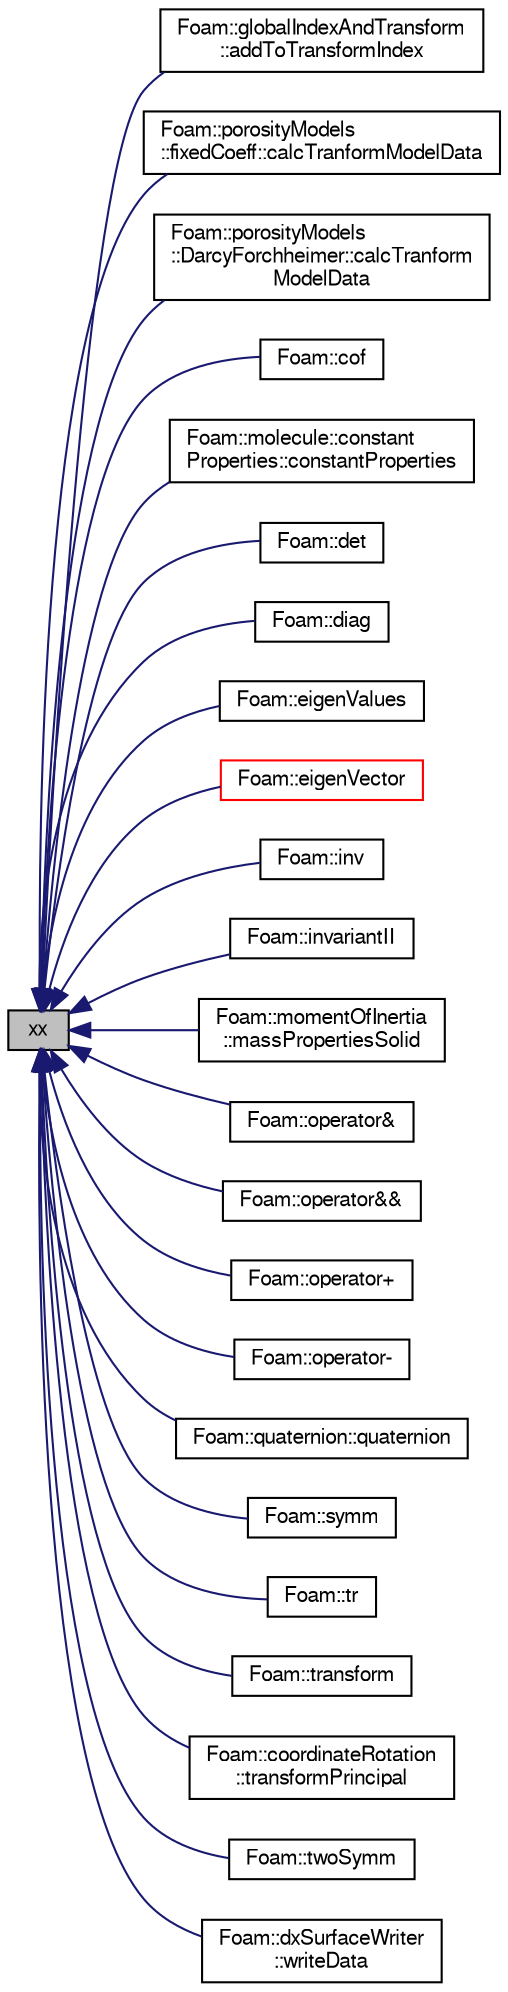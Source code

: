 digraph "xx"
{
  bgcolor="transparent";
  edge [fontname="FreeSans",fontsize="10",labelfontname="FreeSans",labelfontsize="10"];
  node [fontname="FreeSans",fontsize="10",shape=record];
  rankdir="LR";
  Node1 [label="xx",height=0.2,width=0.4,color="black", fillcolor="grey75", style="filled" fontcolor="black"];
  Node1 -> Node2 [dir="back",color="midnightblue",fontsize="10",style="solid",fontname="FreeSans"];
  Node2 [label="Foam::globalIndexAndTransform\l::addToTransformIndex",height=0.2,width=0.4,color="black",URL="$a00907.html#aa5ca2189f2ab3ddd22e4adef20976baf",tooltip="Add patch transformation to transformIndex. Return new. "];
  Node1 -> Node3 [dir="back",color="midnightblue",fontsize="10",style="solid",fontname="FreeSans"];
  Node3 [label="Foam::porosityModels\l::fixedCoeff::calcTranformModelData",height=0.2,width=0.4,color="black",URL="$a00795.html#a0b8efb30a413a817fb6ba27820472a3e",tooltip="Transform the model data wrt mesh changes. "];
  Node1 -> Node4 [dir="back",color="midnightblue",fontsize="10",style="solid",fontname="FreeSans"];
  Node4 [label="Foam::porosityModels\l::DarcyForchheimer::calcTranform\lModelData",height=0.2,width=0.4,color="black",URL="$a00478.html#a0b8efb30a413a817fb6ba27820472a3e",tooltip="Transform the model data wrt mesh changes. "];
  Node1 -> Node5 [dir="back",color="midnightblue",fontsize="10",style="solid",fontname="FreeSans"];
  Node5 [label="Foam::cof",height=0.2,width=0.4,color="black",URL="$a10237.html#ad125526a422e2bd9c6e5c5f4a317af26",tooltip="Return the cofactor tensor of a tensor. "];
  Node1 -> Node6 [dir="back",color="midnightblue",fontsize="10",style="solid",fontname="FreeSans"];
  Node6 [label="Foam::molecule::constant\lProperties::constantProperties",height=0.2,width=0.4,color="black",URL="$a00365.html#a48f10350a2cae9811619cc14159099d6",tooltip="Construct from dictionary. "];
  Node1 -> Node7 [dir="back",color="midnightblue",fontsize="10",style="solid",fontname="FreeSans"];
  Node7 [label="Foam::det",height=0.2,width=0.4,color="black",URL="$a10237.html#a1d843934098e732c7ab3f36774a0abc9",tooltip="Return the determinant of a tensor. "];
  Node1 -> Node8 [dir="back",color="midnightblue",fontsize="10",style="solid",fontname="FreeSans"];
  Node8 [label="Foam::diag",height=0.2,width=0.4,color="black",URL="$a10237.html#a647736d623aac35963def79b99ac6402",tooltip="Return the diagonal of a tensor as a diagonal tensor. "];
  Node1 -> Node9 [dir="back",color="midnightblue",fontsize="10",style="solid",fontname="FreeSans"];
  Node9 [label="Foam::eigenValues",height=0.2,width=0.4,color="black",URL="$a10237.html#a439ae805cc773abe7c94178cce4f5ba3"];
  Node1 -> Node10 [dir="back",color="midnightblue",fontsize="10",style="solid",fontname="FreeSans"];
  Node10 [label="Foam::eigenVector",height=0.2,width=0.4,color="red",URL="$a10237.html#aed8ccde72af25f41d76277dffa26abad"];
  Node1 -> Node11 [dir="back",color="midnightblue",fontsize="10",style="solid",fontname="FreeSans"];
  Node11 [label="Foam::inv",height=0.2,width=0.4,color="black",URL="$a10237.html#a185b4212d0617ccfaa1efdff22eadf64",tooltip="Return the inverse of a tensor given the determinant. "];
  Node1 -> Node12 [dir="back",color="midnightblue",fontsize="10",style="solid",fontname="FreeSans"];
  Node12 [label="Foam::invariantII",height=0.2,width=0.4,color="black",URL="$a10237.html#a98d83dc4e3c2ffaf3b1d62c5802a0c4d",tooltip="Return the 2nd invariant of a tensor. "];
  Node1 -> Node13 [dir="back",color="midnightblue",fontsize="10",style="solid",fontname="FreeSans"];
  Node13 [label="Foam::momentOfInertia\l::massPropertiesSolid",height=0.2,width=0.4,color="black",URL="$a01481.html#ac948fad3ba413d57d196458b12848db1"];
  Node1 -> Node14 [dir="back",color="midnightblue",fontsize="10",style="solid",fontname="FreeSans"];
  Node14 [label="Foam::operator&",height=0.2,width=0.4,color="black",URL="$a10237.html#a52c4fbc41e8b1403cb438a86b82793fa",tooltip="Inner-product between a diagonal tensor and a tensor. "];
  Node1 -> Node15 [dir="back",color="midnightblue",fontsize="10",style="solid",fontname="FreeSans"];
  Node15 [label="Foam::operator&&",height=0.2,width=0.4,color="black",URL="$a10237.html#a4c568354f3e0f93d3a634318343349c3",tooltip="Double-dot-product between a spherical tensor and a tensor. "];
  Node1 -> Node16 [dir="back",color="midnightblue",fontsize="10",style="solid",fontname="FreeSans"];
  Node16 [label="Foam::operator+",height=0.2,width=0.4,color="black",URL="$a10237.html#afd3ddb9840be2a7ca902615359e3283e"];
  Node1 -> Node17 [dir="back",color="midnightblue",fontsize="10",style="solid",fontname="FreeSans"];
  Node17 [label="Foam::operator-",height=0.2,width=0.4,color="black",URL="$a10237.html#a2c7fb7bc3807efdfd0a5456730bc84fc"];
  Node1 -> Node18 [dir="back",color="midnightblue",fontsize="10",style="solid",fontname="FreeSans"];
  Node18 [label="Foam::quaternion::quaternion",height=0.2,width=0.4,color="black",URL="$a01993.html#ac16a816cff3e72c4375a6602b025d5ed",tooltip="Construct a quaternion from a rotation tensor. "];
  Node1 -> Node19 [dir="back",color="midnightblue",fontsize="10",style="solid",fontname="FreeSans"];
  Node19 [label="Foam::symm",height=0.2,width=0.4,color="black",URL="$a10237.html#a247f64ca032aa6fa7a54701f5785db53",tooltip="Return the symmetric part of a tensor. "];
  Node1 -> Node20 [dir="back",color="midnightblue",fontsize="10",style="solid",fontname="FreeSans"];
  Node20 [label="Foam::tr",height=0.2,width=0.4,color="black",URL="$a10237.html#a89b2b9be01bc4c7594485fb6c3a3a4ba",tooltip="Return the trace of a tensor. "];
  Node1 -> Node21 [dir="back",color="midnightblue",fontsize="10",style="solid",fontname="FreeSans"];
  Node21 [label="Foam::transform",height=0.2,width=0.4,color="black",URL="$a10237.html#a2398526b38a4e70fd5c67cbfd9139fc0"];
  Node1 -> Node22 [dir="back",color="midnightblue",fontsize="10",style="solid",fontname="FreeSans"];
  Node22 [label="Foam::coordinateRotation\l::transformPrincipal",height=0.2,width=0.4,color="black",URL="$a00386.html#a241ca7c5ec67a9cd7c100e28024c3e0d",tooltip="Transform principal. "];
  Node1 -> Node23 [dir="back",color="midnightblue",fontsize="10",style="solid",fontname="FreeSans"];
  Node23 [label="Foam::twoSymm",height=0.2,width=0.4,color="black",URL="$a10237.html#a1f61956bd0d628e84789584e7564ac59",tooltip="Return twice the symmetric part of a tensor. "];
  Node1 -> Node24 [dir="back",color="midnightblue",fontsize="10",style="solid",fontname="FreeSans"];
  Node24 [label="Foam::dxSurfaceWriter\l::writeData",height=0.2,width=0.4,color="black",URL="$a00571.html#af3b96bf02d1b0925c325805a3b29ccfa"];
}

